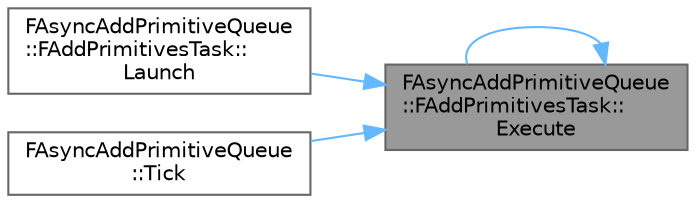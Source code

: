 digraph "FAsyncAddPrimitiveQueue::FAddPrimitivesTask::Execute"
{
 // INTERACTIVE_SVG=YES
 // LATEX_PDF_SIZE
  bgcolor="transparent";
  edge [fontname=Helvetica,fontsize=10,labelfontname=Helvetica,labelfontsize=10];
  node [fontname=Helvetica,fontsize=10,shape=box,height=0.2,width=0.4];
  rankdir="RL";
  Node1 [id="Node000001",label="FAsyncAddPrimitiveQueue\l::FAddPrimitivesTask::\lExecute",height=0.2,width=0.4,color="gray40", fillcolor="grey60", style="filled", fontcolor="black",tooltip=" "];
  Node1 -> Node1 [id="edge1_Node000001_Node000001",dir="back",color="steelblue1",style="solid",tooltip=" "];
  Node1 -> Node2 [id="edge2_Node000001_Node000002",dir="back",color="steelblue1",style="solid",tooltip=" "];
  Node2 [id="Node000002",label="FAsyncAddPrimitiveQueue\l::FAddPrimitivesTask::\lLaunch",height=0.2,width=0.4,color="grey40", fillcolor="white", style="filled",URL="$dc/df3/structFAsyncAddPrimitiveQueue_1_1FAddPrimitivesTask.html#a81e681c7f4d3deaa17f5a9eb35102baa",tooltip=" "];
  Node1 -> Node3 [id="edge3_Node000001_Node000003",dir="back",color="steelblue1",style="solid",tooltip=" "];
  Node3 [id="Node000003",label="FAsyncAddPrimitiveQueue\l::Tick",height=0.2,width=0.4,color="grey40", fillcolor="white", style="filled",URL="$d7/dd3/structFAsyncAddPrimitiveQueue.html#adabdaed83bec7306351c79c22091586b",tooltip=" "];
}
